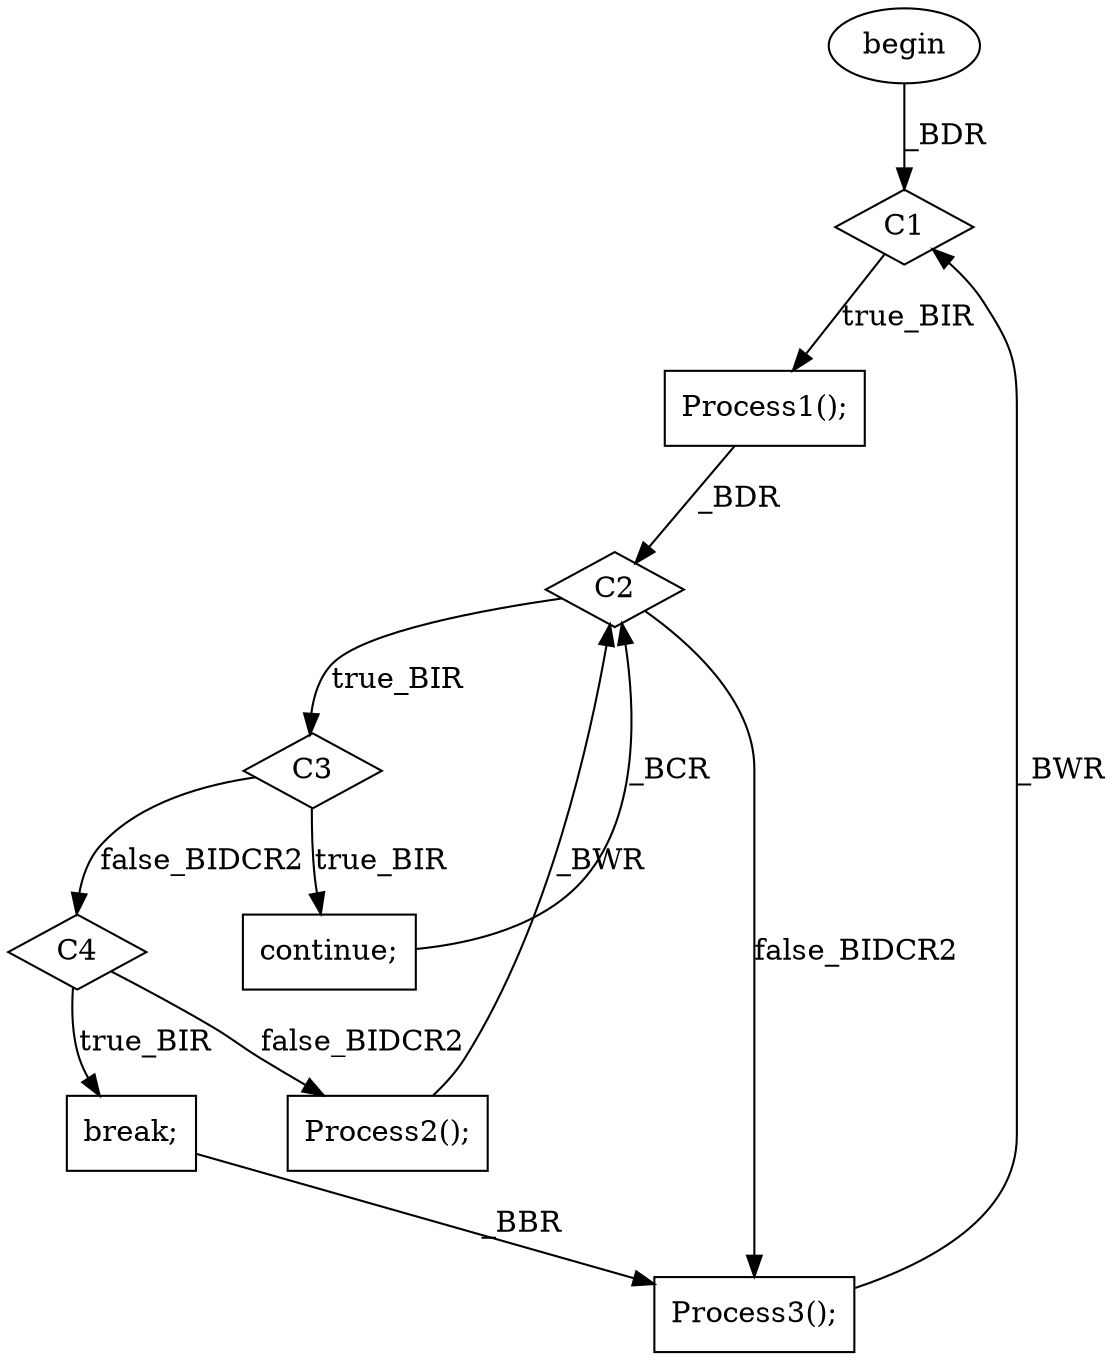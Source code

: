 digraph G{
F0T0[ shape=ellipse, label="begin", style="filled", fillcolor="white"]
F41T159[ shape=diamond, label="C1", style="filled", fillcolor="white"]
F56T66[ shape=box, label="Process1();", style="filled", fillcolor="white"]
F71T143[ shape=diamond, label="C2", style="filled", fillcolor="white"]
F88T104[ shape=diamond, label="C3", style="filled", fillcolor="white"]
F96T104continue[ shape=box, label="continue;", style="filled", fillcolor="white"]
F110T123[ shape=diamond, label="C4", style="filled", fillcolor="white"]
F118T123break[ shape=box, label="break;", style="filled", fillcolor="white"]
F129T139[ shape=box, label="Process2();", style="filled", fillcolor="white"]
F147T157[ shape=box, label="Process3();", style="filled", fillcolor="white"]
F0T0 -> F41T159[label="_BDR"]
F56T66 -> F71T143[label="_BDR"]
F41T159 -> F56T66[label="true_BIR"]
F71T143 -> F88T104[label="true_BIR"]
F88T104 -> F96T104continue[label="true_BIR"]
F110T123 -> F118T123break[label="true_BIR"]
F129T139 -> F71T143[label="_BWR"]
F147T157 -> F41T159[label="_BWR"]
F118T123break -> F147T157[label="_BBR"]
F96T104continue -> F71T143[label="_BCR"]
F88T104 -> F110T123[label="false_BIDCR2"]
F110T123 -> F129T139[label="false_BIDCR2"]
F71T143 -> F147T157[label="false_BIDCR2"]
}
